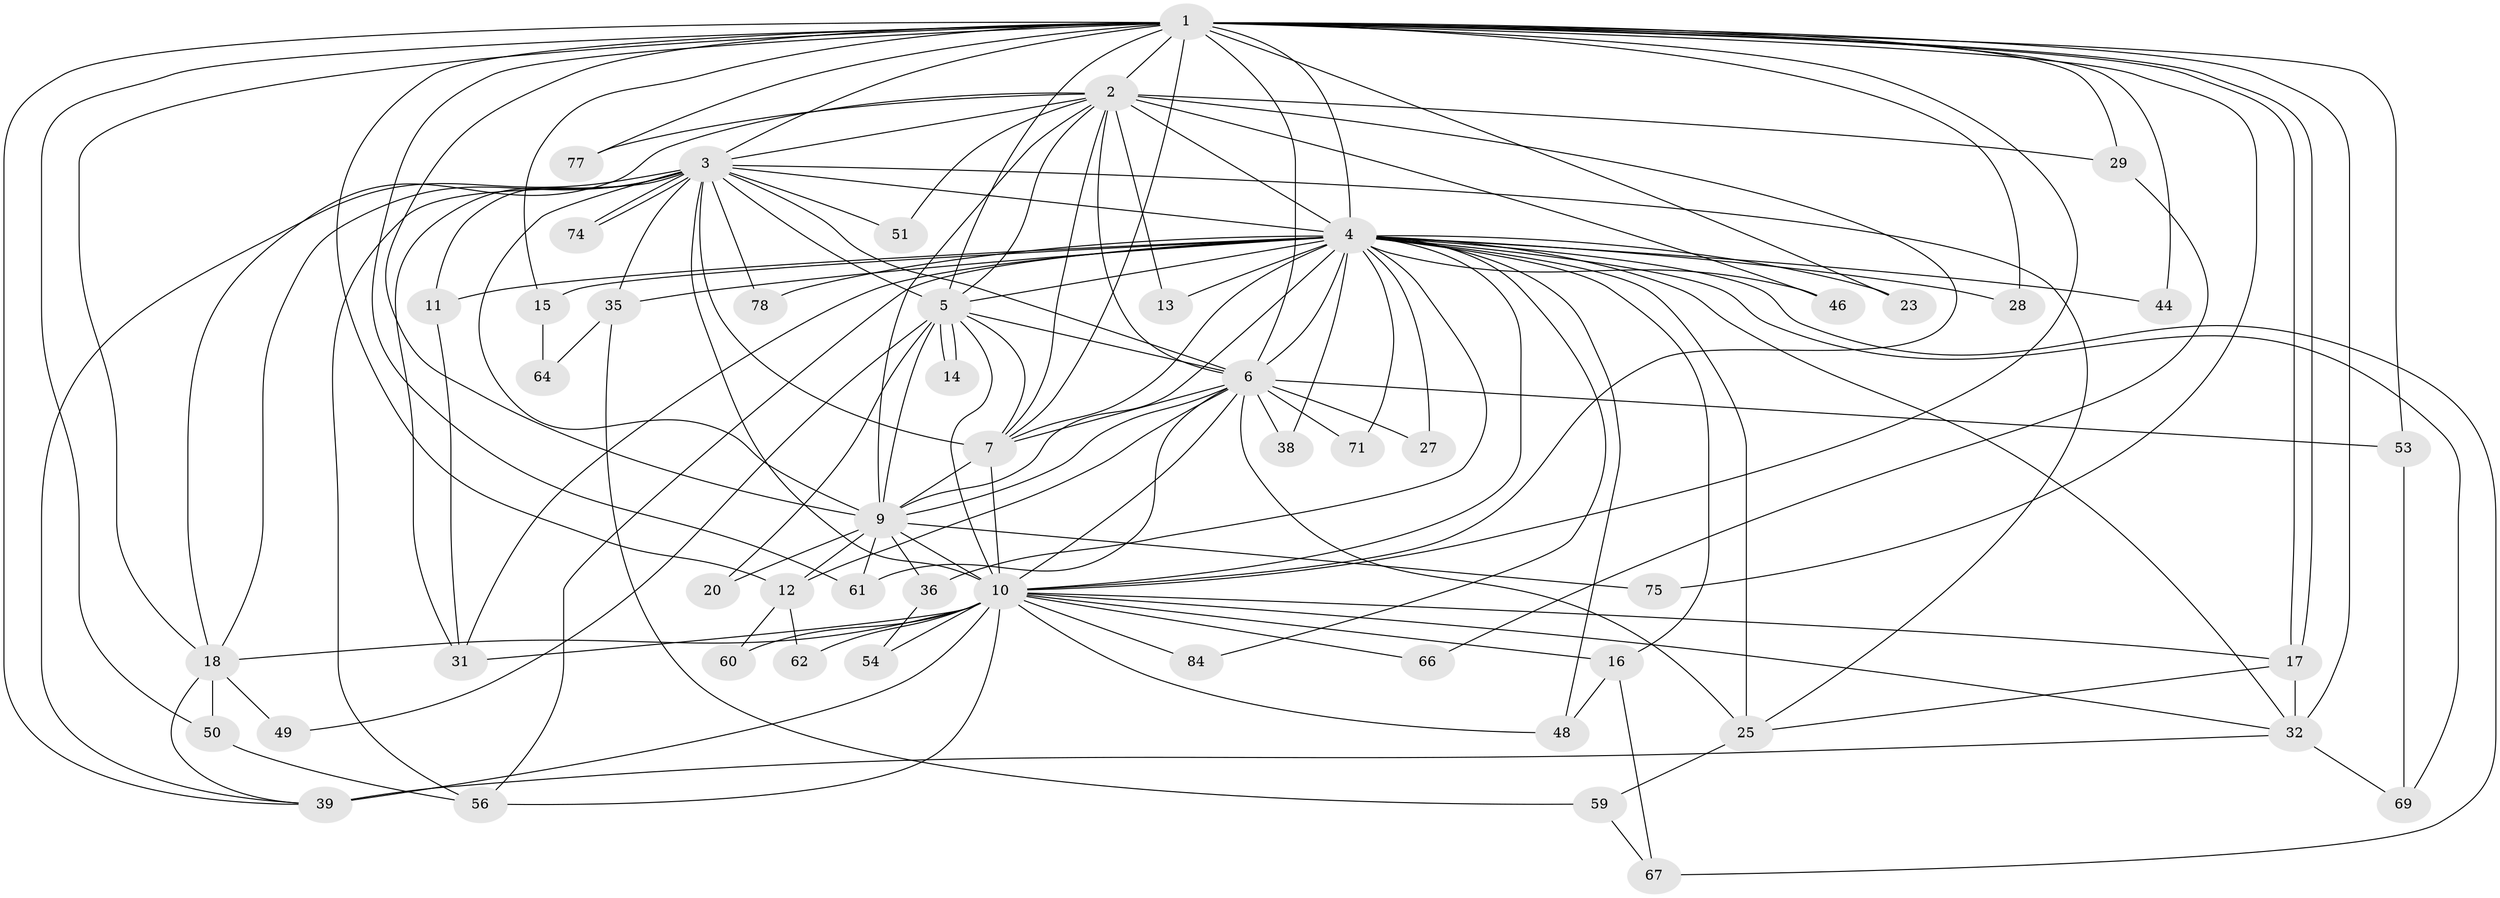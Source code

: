 // original degree distribution, {28: 0.011494252873563218, 18: 0.011494252873563218, 20: 0.011494252873563218, 29: 0.011494252873563218, 14: 0.011494252873563218, 17: 0.011494252873563218, 9: 0.011494252873563218, 12: 0.011494252873563218, 15: 0.011494252873563218, 24: 0.011494252873563218, 3: 0.20689655172413793, 4: 0.12643678160919541, 2: 0.4942528735632184, 5: 0.034482758620689655, 6: 0.011494252873563218, 7: 0.011494252873563218}
// Generated by graph-tools (version 1.1) at 2025/17/03/04/25 18:17:49]
// undirected, 52 vertices, 141 edges
graph export_dot {
graph [start="1"]
  node [color=gray90,style=filled];
  1 [super="+37"];
  2;
  3 [super="+8+65"];
  4 [super="+19"];
  5;
  6 [super="+58+47"];
  7;
  9;
  10;
  11 [super="+34"];
  12 [super="+30"];
  13;
  14;
  15;
  16;
  17 [super="+80+21+24"];
  18 [super="+26"];
  20;
  23;
  25 [super="+45"];
  27;
  28;
  29;
  31 [super="+41"];
  32 [super="+33+42"];
  35;
  36;
  38;
  39 [super="+40+55"];
  44;
  46;
  48 [super="+70"];
  49;
  50;
  51;
  53;
  54;
  56 [super="+76+68"];
  59;
  60;
  61 [super="+86"];
  62;
  64;
  66;
  67 [super="+73"];
  69 [super="+85"];
  71;
  74;
  75;
  77;
  78;
  84;
  1 -- 2 [weight=2];
  1 -- 3 [weight=3];
  1 -- 4;
  1 -- 5;
  1 -- 6;
  1 -- 7;
  1 -- 9;
  1 -- 10;
  1 -- 15;
  1 -- 17 [weight=2];
  1 -- 17;
  1 -- 18;
  1 -- 23;
  1 -- 28;
  1 -- 29;
  1 -- 32 [weight=2];
  1 -- 39;
  1 -- 44;
  1 -- 53;
  1 -- 61;
  1 -- 75;
  1 -- 77;
  1 -- 12;
  1 -- 50;
  2 -- 3 [weight=2];
  2 -- 4 [weight=2];
  2 -- 5;
  2 -- 6 [weight=2];
  2 -- 7;
  2 -- 9;
  2 -- 10;
  2 -- 13;
  2 -- 18;
  2 -- 29;
  2 -- 46;
  2 -- 51;
  2 -- 77;
  3 -- 4 [weight=2];
  3 -- 5 [weight=2];
  3 -- 6 [weight=2];
  3 -- 7 [weight=2];
  3 -- 9 [weight=2];
  3 -- 10 [weight=3];
  3 -- 11 [weight=2];
  3 -- 25;
  3 -- 35;
  3 -- 51;
  3 -- 74;
  3 -- 74;
  3 -- 78;
  3 -- 39;
  3 -- 56;
  3 -- 18;
  3 -- 31;
  4 -- 5;
  4 -- 6;
  4 -- 7;
  4 -- 9 [weight=2];
  4 -- 10;
  4 -- 11 [weight=3];
  4 -- 13;
  4 -- 15;
  4 -- 16;
  4 -- 23;
  4 -- 28;
  4 -- 38 [weight=2];
  4 -- 44;
  4 -- 46;
  4 -- 48;
  4 -- 56;
  4 -- 69;
  4 -- 71;
  4 -- 78;
  4 -- 84;
  4 -- 31;
  4 -- 25;
  4 -- 32;
  4 -- 67;
  4 -- 35;
  4 -- 36;
  4 -- 27;
  5 -- 6 [weight=2];
  5 -- 7;
  5 -- 9;
  5 -- 10;
  5 -- 14;
  5 -- 14;
  5 -- 20;
  5 -- 49;
  6 -- 7;
  6 -- 9;
  6 -- 10;
  6 -- 12;
  6 -- 25;
  6 -- 27 [weight=2];
  6 -- 53;
  6 -- 71;
  6 -- 61;
  6 -- 38;
  7 -- 9;
  7 -- 10;
  9 -- 10;
  9 -- 12;
  9 -- 20;
  9 -- 36;
  9 -- 61;
  9 -- 75;
  10 -- 16;
  10 -- 31;
  10 -- 54;
  10 -- 56;
  10 -- 60;
  10 -- 62;
  10 -- 66;
  10 -- 84;
  10 -- 17;
  10 -- 18;
  10 -- 39 [weight=2];
  10 -- 32;
  10 -- 48;
  11 -- 31;
  12 -- 62;
  12 -- 60;
  15 -- 64;
  16 -- 48;
  16 -- 67;
  17 -- 32;
  17 -- 25;
  18 -- 49;
  18 -- 50;
  18 -- 39;
  25 -- 59;
  29 -- 66;
  32 -- 69;
  32 -- 39;
  35 -- 59;
  35 -- 64;
  36 -- 54;
  50 -- 56;
  53 -- 69;
  59 -- 67;
}

